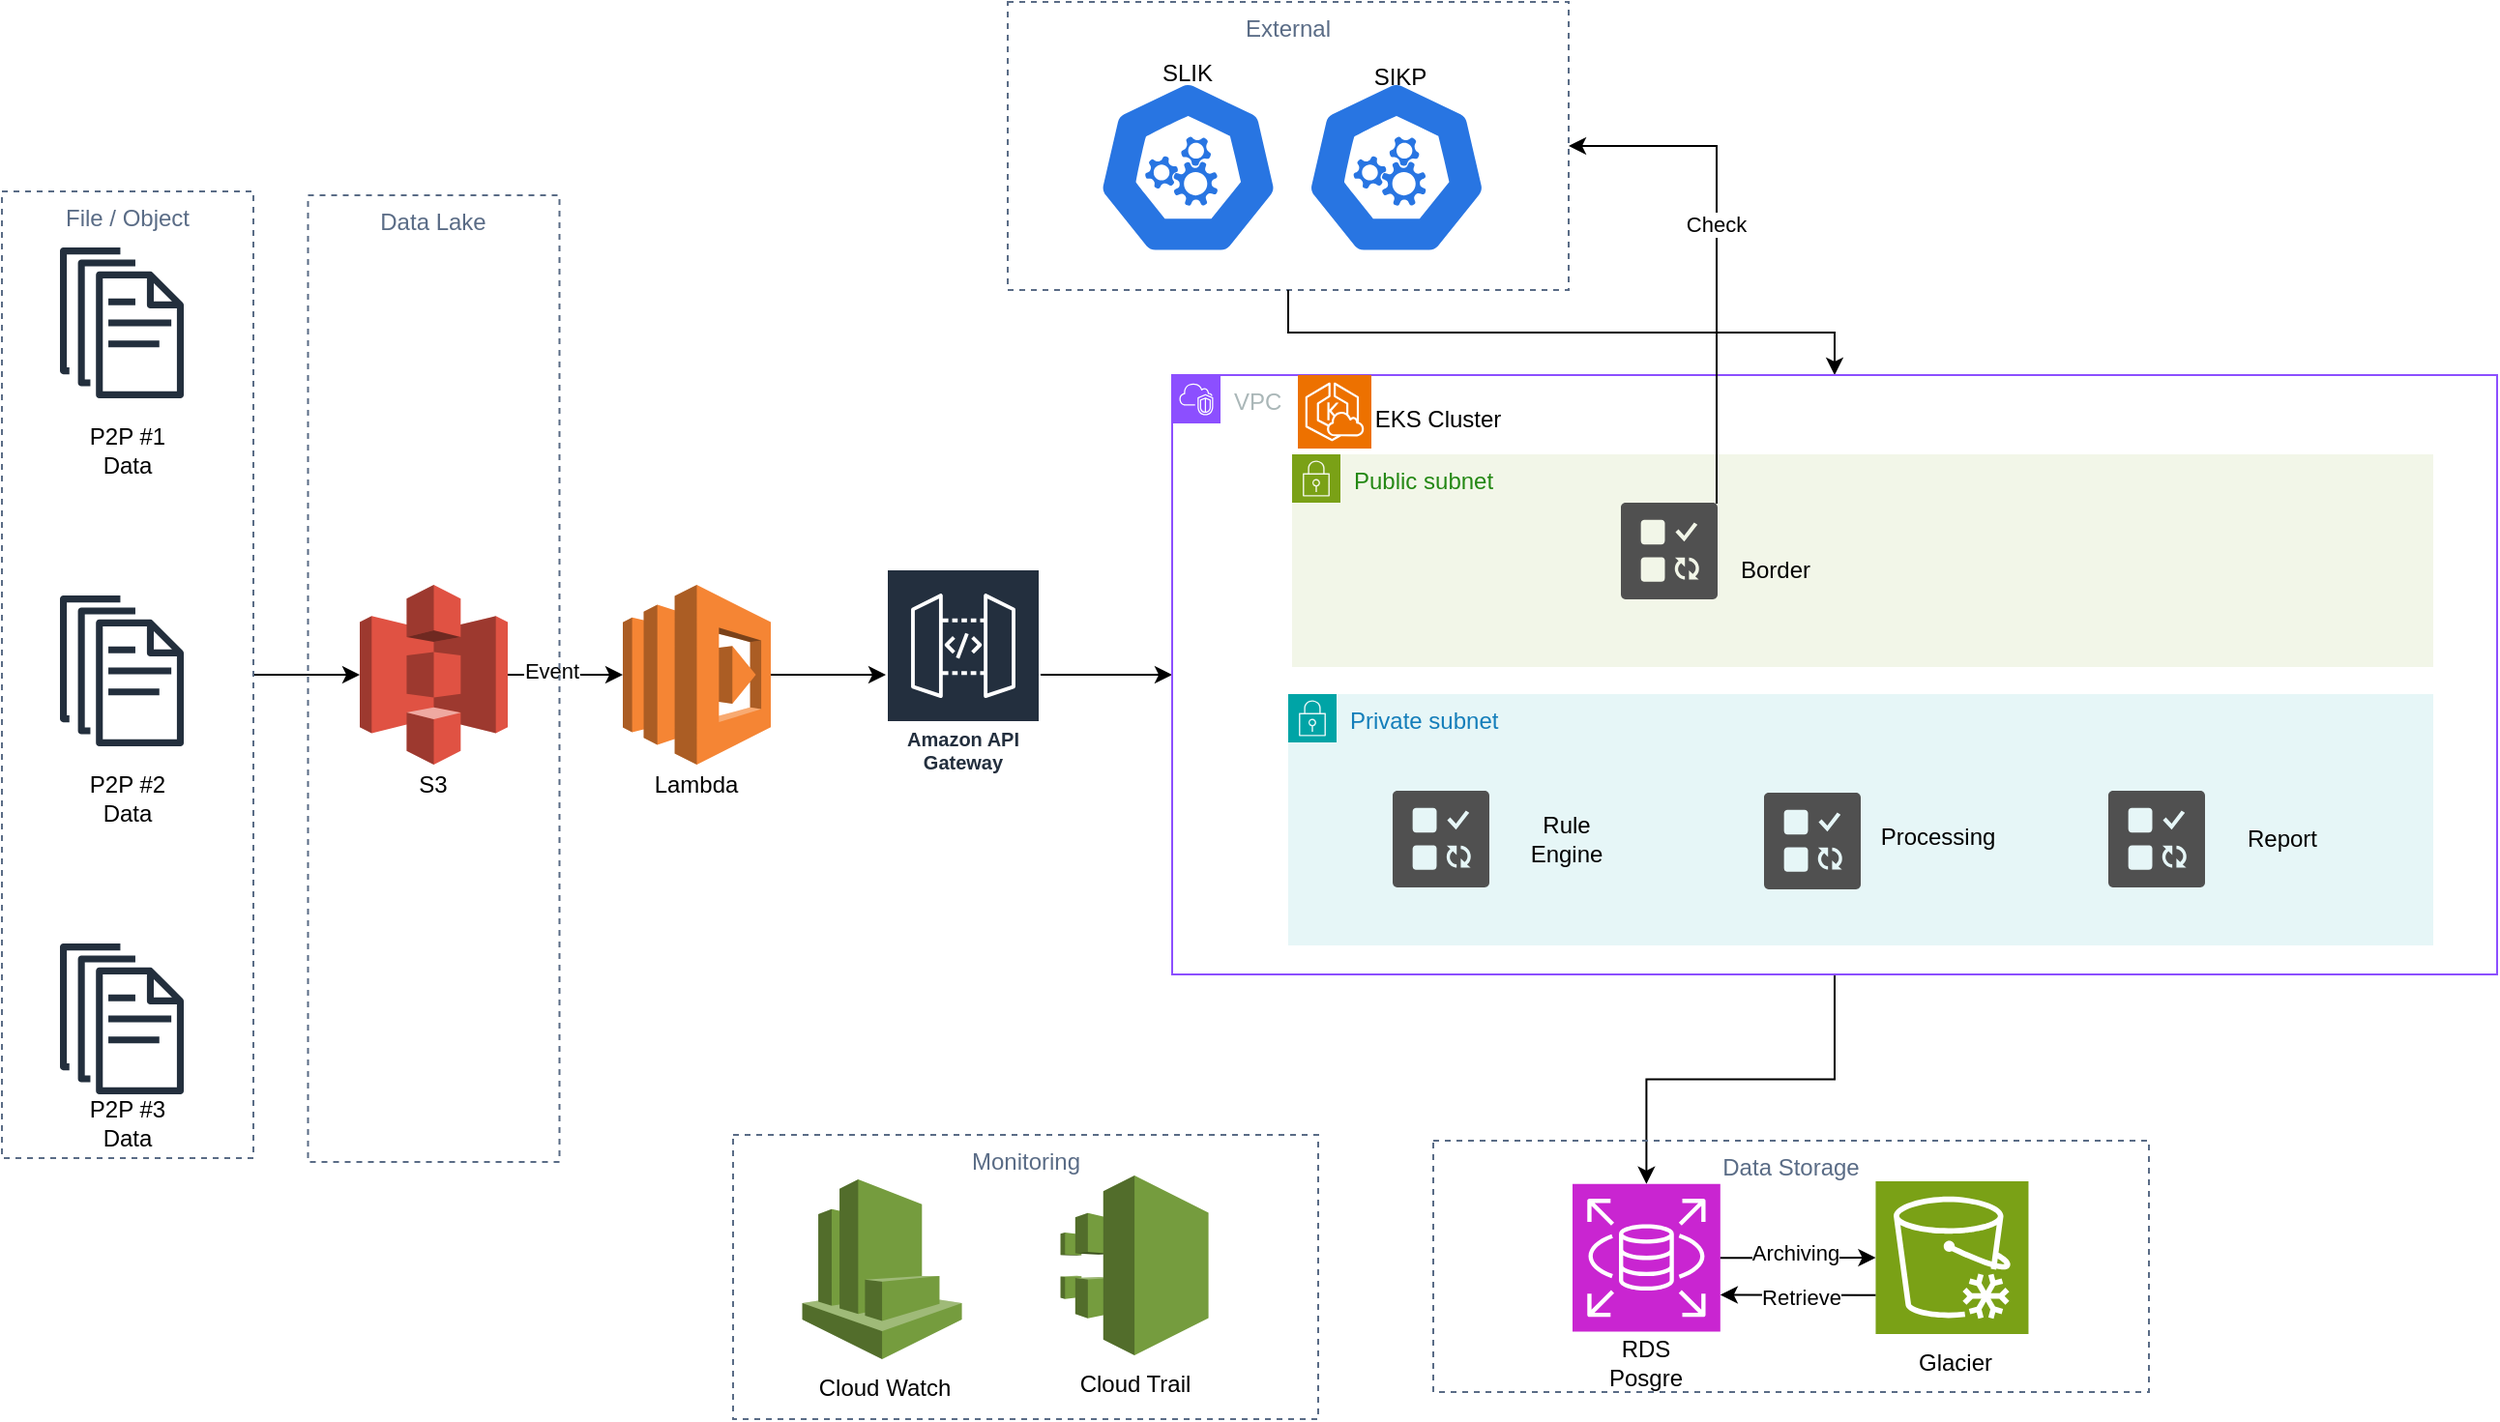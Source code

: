 <mxfile version="24.7.7">
  <diagram name="Page-1" id="P7n6opgQHWQnlDp3biXC">
    <mxGraphModel dx="550" dy="472" grid="1" gridSize="10" guides="1" tooltips="1" connect="1" arrows="1" fold="1" page="1" pageScale="1" pageWidth="1400" pageHeight="850" math="0" shadow="0">
      <root>
        <mxCell id="0" />
        <mxCell id="1" parent="0" />
        <mxCell id="me-fOevR-S1ejX5NIjo--43" value="External" style="fillColor=none;strokeColor=#5A6C86;dashed=1;verticalAlign=top;fontStyle=0;fontColor=#5A6C86;whiteSpace=wrap;html=1;" parent="1" vertex="1">
          <mxGeometry x="540" y="10" width="290" height="149" as="geometry" />
        </mxCell>
        <mxCell id="me-fOevR-S1ejX5NIjo--51" value="Public subnet" style="points=[[0,0],[0.25,0],[0.5,0],[0.75,0],[1,0],[1,0.25],[1,0.5],[1,0.75],[1,1],[0.75,1],[0.5,1],[0.25,1],[0,1],[0,0.75],[0,0.5],[0,0.25]];outlineConnect=0;gradientColor=none;html=1;whiteSpace=wrap;fontSize=12;fontStyle=0;container=1;pointerEvents=0;collapsible=0;recursiveResize=0;shape=mxgraph.aws4.group;grIcon=mxgraph.aws4.group_security_group;grStroke=0;strokeColor=#7AA116;fillColor=#F2F6E8;verticalAlign=top;align=left;spacingLeft=30;fontColor=#248814;dashed=0;" parent="1" vertex="1">
          <mxGeometry x="687" y="244" width="590" height="110" as="geometry" />
        </mxCell>
        <mxCell id="me-fOevR-S1ejX5NIjo--29" value="" style="edgeStyle=orthogonalEdgeStyle;rounded=0;orthogonalLoop=1;jettySize=auto;html=1;" parent="1" source="me-fOevR-S1ejX5NIjo--49" target="me-fOevR-S1ejX5NIjo--28" edge="1">
          <mxGeometry relative="1" as="geometry">
            <mxPoint x="793" y="409" as="sourcePoint" />
          </mxGeometry>
        </mxCell>
        <mxCell id="me-fOevR-S1ejX5NIjo--9" value="" style="edgeStyle=orthogonalEdgeStyle;rounded=0;orthogonalLoop=1;jettySize=auto;html=1;" parent="1" source="me-fOevR-S1ejX5NIjo--1" target="me-fOevR-S1ejX5NIjo--8" edge="1">
          <mxGeometry relative="1" as="geometry" />
        </mxCell>
        <mxCell id="me-fOevR-S1ejX5NIjo--80" value="Event" style="edgeLabel;html=1;align=center;verticalAlign=middle;resizable=0;points=[];" parent="me-fOevR-S1ejX5NIjo--9" vertex="1" connectable="0">
          <mxGeometry x="0.134" y="2" relative="1" as="geometry">
            <mxPoint x="-11" as="offset" />
          </mxGeometry>
        </mxCell>
        <mxCell id="me-fOevR-S1ejX5NIjo--1" value="" style="outlineConnect=0;dashed=0;verticalLabelPosition=bottom;verticalAlign=top;align=center;html=1;shape=mxgraph.aws3.s3;fillColor=#E05243;gradientColor=none;" parent="1" vertex="1">
          <mxGeometry x="205" y="311.5" width="76.5" height="93" as="geometry" />
        </mxCell>
        <mxCell id="me-fOevR-S1ejX5NIjo--7" style="edgeStyle=orthogonalEdgeStyle;rounded=0;orthogonalLoop=1;jettySize=auto;html=1;entryX=0;entryY=0.5;entryDx=0;entryDy=0;entryPerimeter=0;" parent="1" source="me-fOevR-S1ejX5NIjo--6" target="me-fOevR-S1ejX5NIjo--1" edge="1">
          <mxGeometry relative="1" as="geometry" />
        </mxCell>
        <mxCell id="me-fOevR-S1ejX5NIjo--11" value="" style="edgeStyle=orthogonalEdgeStyle;rounded=0;orthogonalLoop=1;jettySize=auto;html=1;" parent="1" source="me-fOevR-S1ejX5NIjo--30" target="me-fOevR-S1ejX5NIjo--49" edge="1">
          <mxGeometry relative="1" as="geometry">
            <mxPoint x="550" y="329" as="targetPoint" />
          </mxGeometry>
        </mxCell>
        <mxCell id="me-fOevR-S1ejX5NIjo--8" value="" style="outlineConnect=0;dashed=0;verticalLabelPosition=bottom;verticalAlign=top;align=center;html=1;shape=mxgraph.aws3.lambda;fillColor=#F58534;gradientColor=none;" parent="1" vertex="1">
          <mxGeometry x="341" y="311.5" width="76.5" height="93" as="geometry" />
        </mxCell>
        <mxCell id="me-fOevR-S1ejX5NIjo--23" value="" style="aspect=fixed;sketch=0;html=1;dashed=0;whitespace=wrap;verticalLabelPosition=bottom;verticalAlign=top;fillColor=#2875E2;strokeColor=#ffffff;points=[[0.005,0.63,0],[0.1,0.2,0],[0.9,0.2,0],[0.5,0,0],[0.995,0.63,0],[0.72,0.99,0],[0.5,1,0],[0.28,0.99,0]];shape=mxgraph.kubernetes.icon2;prIcon=api" parent="1" vertex="1">
          <mxGeometry x="586" y="50.2" width="94.58" height="90.8" as="geometry" />
        </mxCell>
        <mxCell id="me-fOevR-S1ejX5NIjo--24" value="" style="aspect=fixed;sketch=0;html=1;dashed=0;whitespace=wrap;verticalLabelPosition=bottom;verticalAlign=top;fillColor=#2875E2;strokeColor=#ffffff;points=[[0.005,0.63,0],[0.1,0.2,0],[0.9,0.2,0],[0.5,0,0],[0.995,0.63,0],[0.72,0.99,0],[0.5,1,0],[0.28,0.99,0]];shape=mxgraph.kubernetes.icon2;prIcon=api" parent="1" vertex="1">
          <mxGeometry x="693.71" y="50.2" width="94.58" height="90.8" as="geometry" />
        </mxCell>
        <mxCell id="me-fOevR-S1ejX5NIjo--34" value="SLIK" style="text;html=1;align=center;verticalAlign=middle;whiteSpace=wrap;rounded=0;" parent="1" vertex="1">
          <mxGeometry x="603.29" y="32.2" width="60" height="30" as="geometry" />
        </mxCell>
        <mxCell id="me-fOevR-S1ejX5NIjo--35" value="SIKP" style="text;html=1;align=center;verticalAlign=middle;whiteSpace=wrap;rounded=0;" parent="1" vertex="1">
          <mxGeometry x="713" y="34.2" width="60" height="30" as="geometry" />
        </mxCell>
        <mxCell id="me-fOevR-S1ejX5NIjo--58" value="" style="edgeStyle=orthogonalEdgeStyle;rounded=0;orthogonalLoop=1;jettySize=auto;html=1;entryX=0.5;entryY=0;entryDx=0;entryDy=0;" parent="1" source="me-fOevR-S1ejX5NIjo--43" target="me-fOevR-S1ejX5NIjo--49" edge="1">
          <mxGeometry relative="1" as="geometry" />
        </mxCell>
        <mxCell id="me-fOevR-S1ejX5NIjo--46" value="" style="edgeStyle=orthogonalEdgeStyle;rounded=0;orthogonalLoop=1;jettySize=auto;html=1;" parent="1" source="me-fOevR-S1ejX5NIjo--8" target="me-fOevR-S1ejX5NIjo--30" edge="1">
          <mxGeometry relative="1" as="geometry">
            <mxPoint x="377" y="329" as="sourcePoint" />
            <mxPoint x="550" y="329" as="targetPoint" />
          </mxGeometry>
        </mxCell>
        <mxCell id="me-fOevR-S1ejX5NIjo--30" value="Amazon API Gateway" style="sketch=0;outlineConnect=0;fontColor=#232F3E;gradientColor=none;strokeColor=#ffffff;fillColor=#232F3E;dashed=0;verticalLabelPosition=middle;verticalAlign=bottom;align=center;html=1;whiteSpace=wrap;fontSize=10;fontStyle=1;spacing=3;shape=mxgraph.aws4.productIcon;prIcon=mxgraph.aws4.api_gateway;" parent="1" vertex="1">
          <mxGeometry x="477" y="303" width="80" height="110" as="geometry" />
        </mxCell>
        <mxCell id="me-fOevR-S1ejX5NIjo--49" value="VPC" style="points=[[0,0],[0.25,0],[0.5,0],[0.75,0],[1,0],[1,0.25],[1,0.5],[1,0.75],[1,1],[0.75,1],[0.5,1],[0.25,1],[0,1],[0,0.75],[0,0.5],[0,0.25]];outlineConnect=0;gradientColor=none;html=1;whiteSpace=wrap;fontSize=12;fontStyle=0;container=1;pointerEvents=0;collapsible=0;recursiveResize=0;shape=mxgraph.aws4.group;grIcon=mxgraph.aws4.group_vpc2;strokeColor=#8C4FFF;fillColor=none;verticalAlign=top;align=left;spacingLeft=30;fontColor=#AAB7B8;dashed=0;" parent="1" vertex="1">
          <mxGeometry x="625" y="203" width="685" height="310" as="geometry" />
        </mxCell>
        <mxCell id="me-fOevR-S1ejX5NIjo--53" value="Private subnet" style="points=[[0,0],[0.25,0],[0.5,0],[0.75,0],[1,0],[1,0.25],[1,0.5],[1,0.75],[1,1],[0.75,1],[0.5,1],[0.25,1],[0,1],[0,0.75],[0,0.5],[0,0.25]];outlineConnect=0;gradientColor=none;html=1;whiteSpace=wrap;fontSize=12;fontStyle=0;container=1;pointerEvents=0;collapsible=0;recursiveResize=0;shape=mxgraph.aws4.group;grIcon=mxgraph.aws4.group_security_group;grStroke=0;strokeColor=#00A4A6;fillColor=#E6F6F7;verticalAlign=top;align=left;spacingLeft=30;fontColor=#147EBA;dashed=0;" parent="me-fOevR-S1ejX5NIjo--49" vertex="1">
          <mxGeometry x="60" y="165" width="592" height="130" as="geometry" />
        </mxCell>
        <mxCell id="me-fOevR-S1ejX5NIjo--55" value="" style="group" parent="me-fOevR-S1ejX5NIjo--53" vertex="1" connectable="0">
          <mxGeometry x="54" y="50" width="120" height="50" as="geometry" />
        </mxCell>
        <mxCell id="me-fOevR-S1ejX5NIjo--13" value="" style="sketch=0;pointerEvents=1;shadow=0;dashed=0;html=1;strokeColor=none;labelPosition=center;verticalLabelPosition=bottom;verticalAlign=top;align=center;fillColor=#505050;shape=mxgraph.mscae.oms.jobs;movable=1;resizable=1;rotatable=1;deletable=1;editable=1;locked=0;connectable=1;" parent="me-fOevR-S1ejX5NIjo--55" vertex="1">
          <mxGeometry width="50" height="50" as="geometry" />
        </mxCell>
        <mxCell id="me-fOevR-S1ejX5NIjo--16" value="Rule Engine" style="text;html=1;align=center;verticalAlign=middle;whiteSpace=wrap;rounded=0;movable=1;resizable=1;rotatable=1;deletable=1;editable=1;locked=0;connectable=1;" parent="me-fOevR-S1ejX5NIjo--55" vertex="1">
          <mxGeometry x="60" y="10" width="60" height="30" as="geometry" />
        </mxCell>
        <mxCell id="me-fOevR-S1ejX5NIjo--56" value="" style="group" parent="me-fOevR-S1ejX5NIjo--53" vertex="1" connectable="0">
          <mxGeometry x="246" y="51" width="120" height="50" as="geometry" />
        </mxCell>
        <mxCell id="me-fOevR-S1ejX5NIjo--14" value="" style="sketch=0;pointerEvents=1;shadow=0;dashed=0;html=1;strokeColor=none;labelPosition=center;verticalLabelPosition=bottom;verticalAlign=top;align=center;fillColor=#505050;shape=mxgraph.mscae.oms.jobs;movable=1;resizable=1;rotatable=1;deletable=1;editable=1;locked=0;connectable=1;" parent="me-fOevR-S1ejX5NIjo--56" vertex="1">
          <mxGeometry width="50" height="50" as="geometry" />
        </mxCell>
        <mxCell id="me-fOevR-S1ejX5NIjo--17" value="Processing" style="text;html=1;align=center;verticalAlign=middle;whiteSpace=wrap;rounded=0;movable=1;resizable=1;rotatable=1;deletable=1;editable=1;locked=0;connectable=1;" parent="me-fOevR-S1ejX5NIjo--56" vertex="1">
          <mxGeometry x="60" y="8" width="60" height="30" as="geometry" />
        </mxCell>
        <mxCell id="me-fOevR-S1ejX5NIjo--57" value="" style="group" parent="me-fOevR-S1ejX5NIjo--53" vertex="1" connectable="0">
          <mxGeometry x="424" y="50" width="120" height="50" as="geometry" />
        </mxCell>
        <mxCell id="me-fOevR-S1ejX5NIjo--15" value="" style="sketch=0;pointerEvents=1;shadow=0;dashed=0;html=1;strokeColor=none;labelPosition=center;verticalLabelPosition=bottom;verticalAlign=top;align=center;fillColor=#505050;shape=mxgraph.mscae.oms.jobs;movable=1;resizable=1;rotatable=1;deletable=1;editable=1;locked=0;connectable=1;" parent="me-fOevR-S1ejX5NIjo--57" vertex="1">
          <mxGeometry width="50" height="50" as="geometry" />
        </mxCell>
        <mxCell id="me-fOevR-S1ejX5NIjo--45" value="Report" style="text;html=1;align=center;verticalAlign=middle;whiteSpace=wrap;rounded=0;movable=1;resizable=1;rotatable=1;deletable=1;editable=1;locked=0;connectable=1;" parent="me-fOevR-S1ejX5NIjo--57" vertex="1">
          <mxGeometry x="60" y="10" width="60" height="30" as="geometry" />
        </mxCell>
        <mxCell id="me-fOevR-S1ejX5NIjo--54" value="" style="group" parent="me-fOevR-S1ejX5NIjo--49" vertex="1" connectable="0">
          <mxGeometry x="232" y="66" width="120" height="50" as="geometry" />
        </mxCell>
        <mxCell id="me-fOevR-S1ejX5NIjo--18" value="Border" style="text;html=1;align=center;verticalAlign=middle;whiteSpace=wrap;rounded=0;movable=1;resizable=1;rotatable=1;deletable=1;editable=1;locked=0;connectable=1;" parent="me-fOevR-S1ejX5NIjo--54" vertex="1">
          <mxGeometry x="50" y="20" width="60" height="30" as="geometry" />
        </mxCell>
        <mxCell id="me-fOevR-S1ejX5NIjo--12" value="" style="sketch=0;pointerEvents=1;shadow=0;dashed=0;html=1;strokeColor=none;labelPosition=center;verticalLabelPosition=bottom;verticalAlign=top;align=center;fillColor=#505050;shape=mxgraph.mscae.oms.jobs;movable=1;resizable=1;rotatable=1;deletable=1;editable=1;locked=0;connectable=1;" parent="me-fOevR-S1ejX5NIjo--54" vertex="1">
          <mxGeometry width="50" height="50" as="geometry" />
        </mxCell>
        <mxCell id="me-fOevR-S1ejX5NIjo--59" value="" style="sketch=0;points=[[0,0,0],[0.25,0,0],[0.5,0,0],[0.75,0,0],[1,0,0],[0,1,0],[0.25,1,0],[0.5,1,0],[0.75,1,0],[1,1,0],[0,0.25,0],[0,0.5,0],[0,0.75,0],[1,0.25,0],[1,0.5,0],[1,0.75,0]];outlineConnect=0;fontColor=#232F3E;fillColor=#ED7100;strokeColor=#ffffff;dashed=0;verticalLabelPosition=bottom;verticalAlign=top;align=center;html=1;fontSize=12;fontStyle=0;aspect=fixed;shape=mxgraph.aws4.resourceIcon;resIcon=mxgraph.aws4.eks_cloud;" parent="me-fOevR-S1ejX5NIjo--49" vertex="1">
          <mxGeometry x="65" width="38" height="38" as="geometry" />
        </mxCell>
        <mxCell id="me-fOevR-S1ejX5NIjo--63" value="EKS Cluster" style="text;html=1;align=center;verticalAlign=middle;whiteSpace=wrap;rounded=0;" parent="me-fOevR-S1ejX5NIjo--49" vertex="1">
          <mxGeometry x="85" y="8" width="105" height="30" as="geometry" />
        </mxCell>
        <mxCell id="me-fOevR-S1ejX5NIjo--52" style="edgeStyle=orthogonalEdgeStyle;rounded=0;orthogonalLoop=1;jettySize=auto;html=1;entryX=1;entryY=0.5;entryDx=0;entryDy=0;exitX=0.99;exitY=0.01;exitDx=0;exitDy=0;exitPerimeter=0;" parent="1" source="me-fOevR-S1ejX5NIjo--12" target="me-fOevR-S1ejX5NIjo--43" edge="1">
          <mxGeometry relative="1" as="geometry" />
        </mxCell>
        <mxCell id="me-fOevR-S1ejX5NIjo--79" value="Check" style="edgeLabel;html=1;align=center;verticalAlign=middle;resizable=0;points=[];" parent="me-fOevR-S1ejX5NIjo--52" vertex="1" connectable="0">
          <mxGeometry x="0.11" y="1" relative="1" as="geometry">
            <mxPoint as="offset" />
          </mxGeometry>
        </mxCell>
        <mxCell id="me-fOevR-S1ejX5NIjo--60" value="" style="group" parent="1" vertex="1" connectable="0">
          <mxGeometry x="20" y="108" width="130" height="500" as="geometry" />
        </mxCell>
        <mxCell id="me-fOevR-S1ejX5NIjo--3" value="" style="sketch=0;outlineConnect=0;fontColor=#232F3E;gradientColor=none;fillColor=#232F3D;strokeColor=none;dashed=0;verticalLabelPosition=bottom;verticalAlign=top;align=center;html=1;fontSize=12;fontStyle=0;aspect=fixed;pointerEvents=1;shape=mxgraph.aws4.documents;" parent="me-fOevR-S1ejX5NIjo--60" vertex="1">
          <mxGeometry x="30" y="29" width="64" height="78" as="geometry" />
        </mxCell>
        <mxCell id="me-fOevR-S1ejX5NIjo--4" value="" style="sketch=0;outlineConnect=0;fontColor=#232F3E;gradientColor=none;fillColor=#232F3D;strokeColor=none;dashed=0;verticalLabelPosition=bottom;verticalAlign=top;align=center;html=1;fontSize=12;fontStyle=0;aspect=fixed;pointerEvents=1;shape=mxgraph.aws4.documents;" parent="me-fOevR-S1ejX5NIjo--60" vertex="1">
          <mxGeometry x="30" y="209" width="64" height="78" as="geometry" />
        </mxCell>
        <mxCell id="me-fOevR-S1ejX5NIjo--5" value="" style="sketch=0;outlineConnect=0;fontColor=#232F3E;gradientColor=none;fillColor=#232F3D;strokeColor=none;dashed=0;verticalLabelPosition=bottom;verticalAlign=top;align=center;html=1;fontSize=12;fontStyle=0;aspect=fixed;pointerEvents=1;shape=mxgraph.aws4.documents;" parent="me-fOevR-S1ejX5NIjo--60" vertex="1">
          <mxGeometry x="30" y="389" width="64" height="78" as="geometry" />
        </mxCell>
        <mxCell id="me-fOevR-S1ejX5NIjo--6" value="File / Object" style="fillColor=none;strokeColor=#5A6C86;dashed=1;verticalAlign=top;fontStyle=0;fontColor=#5A6C86;whiteSpace=wrap;html=1;" parent="me-fOevR-S1ejX5NIjo--60" vertex="1">
          <mxGeometry width="130" height="500" as="geometry" />
        </mxCell>
        <mxCell id="me-fOevR-S1ejX5NIjo--38" value="P2P #1 Data" style="text;html=1;align=center;verticalAlign=middle;whiteSpace=wrap;rounded=0;" parent="me-fOevR-S1ejX5NIjo--60" vertex="1">
          <mxGeometry x="35" y="119" width="60" height="30" as="geometry" />
        </mxCell>
        <mxCell id="me-fOevR-S1ejX5NIjo--39" value="P2P #2 Data" style="text;html=1;align=center;verticalAlign=middle;whiteSpace=wrap;rounded=0;" parent="me-fOevR-S1ejX5NIjo--60" vertex="1">
          <mxGeometry x="35" y="299" width="60" height="30" as="geometry" />
        </mxCell>
        <mxCell id="me-fOevR-S1ejX5NIjo--40" value="P2P #3 Data" style="text;html=1;align=center;verticalAlign=middle;whiteSpace=wrap;rounded=0;" parent="me-fOevR-S1ejX5NIjo--60" vertex="1">
          <mxGeometry x="35" y="467" width="60" height="30" as="geometry" />
        </mxCell>
        <mxCell id="me-fOevR-S1ejX5NIjo--61" value="S3" style="text;html=1;align=center;verticalAlign=middle;whiteSpace=wrap;rounded=0;" parent="1" vertex="1">
          <mxGeometry x="213.25" y="400" width="60" height="30" as="geometry" />
        </mxCell>
        <mxCell id="me-fOevR-S1ejX5NIjo--62" value="Lambda" style="text;html=1;align=center;verticalAlign=middle;whiteSpace=wrap;rounded=0;" parent="1" vertex="1">
          <mxGeometry x="349.25" y="400" width="60" height="30" as="geometry" />
        </mxCell>
        <mxCell id="me-fOevR-S1ejX5NIjo--70" value="Data Lake" style="fillColor=none;strokeColor=#5A6C86;dashed=1;verticalAlign=top;fontStyle=0;fontColor=#5A6C86;whiteSpace=wrap;html=1;" parent="1" vertex="1">
          <mxGeometry x="178.25" y="110" width="130" height="500" as="geometry" />
        </mxCell>
        <mxCell id="me-fOevR-S1ejX5NIjo--77" value="" style="group" parent="1" vertex="1" connectable="0">
          <mxGeometry x="398" y="596" width="302.5" height="147" as="geometry" />
        </mxCell>
        <mxCell id="me-fOevR-S1ejX5NIjo--36" value="" style="outlineConnect=0;dashed=0;verticalLabelPosition=bottom;verticalAlign=top;align=center;html=1;shape=mxgraph.aws3.cloudwatch;fillColor=#759C3E;gradientColor=none;" parent="me-fOevR-S1ejX5NIjo--77" vertex="1">
          <mxGeometry x="35.79" y="23" width="82.5" height="93" as="geometry" />
        </mxCell>
        <mxCell id="me-fOevR-S1ejX5NIjo--37" value="" style="outlineConnect=0;dashed=0;verticalLabelPosition=bottom;verticalAlign=top;align=center;html=1;shape=mxgraph.aws3.cloudtrail;fillColor=#759C3E;gradientColor=none;" parent="me-fOevR-S1ejX5NIjo--77" vertex="1">
          <mxGeometry x="169.29" y="21" width="76.5" height="93" as="geometry" />
        </mxCell>
        <mxCell id="me-fOevR-S1ejX5NIjo--71" value="Cloud Trail" style="text;html=1;align=center;verticalAlign=middle;whiteSpace=wrap;rounded=0;" parent="me-fOevR-S1ejX5NIjo--77" vertex="1">
          <mxGeometry x="177.54" y="114" width="60" height="30" as="geometry" />
        </mxCell>
        <mxCell id="me-fOevR-S1ejX5NIjo--75" value="Cloud Watch" style="text;html=1;align=center;verticalAlign=middle;resizable=0;points=[];autosize=1;strokeColor=none;fillColor=none;" parent="me-fOevR-S1ejX5NIjo--77" vertex="1">
          <mxGeometry x="32.5" y="116" width="90" height="30" as="geometry" />
        </mxCell>
        <mxCell id="me-fOevR-S1ejX5NIjo--76" value="Monitoring" style="fillColor=none;strokeColor=#5A6C86;dashed=1;verticalAlign=top;fontStyle=0;fontColor=#5A6C86;whiteSpace=wrap;html=1;" parent="me-fOevR-S1ejX5NIjo--77" vertex="1">
          <mxGeometry width="302.5" height="147" as="geometry" />
        </mxCell>
        <mxCell id="me-fOevR-S1ejX5NIjo--78" value="" style="group" parent="1" vertex="1" connectable="0">
          <mxGeometry x="760" y="599" width="370" height="130" as="geometry" />
        </mxCell>
        <mxCell id="me-fOevR-S1ejX5NIjo--50" value="" style="group" parent="me-fOevR-S1ejX5NIjo--78" vertex="1" connectable="0">
          <mxGeometry x="72" y="21" width="248" height="79" as="geometry" />
        </mxCell>
        <mxCell id="me-fOevR-S1ejX5NIjo--28" value="" style="sketch=0;points=[[0,0,0],[0.25,0,0],[0.5,0,0],[0.75,0,0],[1,0,0],[0,1,0],[0.25,1,0],[0.5,1,0],[0.75,1,0],[1,1,0],[0,0.25,0],[0,0.5,0],[0,0.75,0],[1,0.25,0],[1,0.5,0],[1,0.75,0]];outlineConnect=0;fontColor=#232F3E;fillColor=#C925D1;strokeColor=#ffffff;dashed=0;verticalLabelPosition=bottom;verticalAlign=top;align=center;html=1;fontSize=12;fontStyle=0;aspect=fixed;shape=mxgraph.aws4.resourceIcon;resIcon=mxgraph.aws4.rds;" parent="me-fOevR-S1ejX5NIjo--50" vertex="1">
          <mxGeometry y="1.396" width="76.407" height="76.407" as="geometry" />
        </mxCell>
        <mxCell id="me-fOevR-S1ejX5NIjo--31" value="" style="sketch=0;points=[[0,0,0],[0.25,0,0],[0.5,0,0],[0.75,0,0],[1,0,0],[0,1,0],[0.25,1,0],[0.5,1,0],[0.75,1,0],[1,1,0],[0,0.25,0],[0,0.5,0],[0,0.75,0],[1,0.25,0],[1,0.5,0],[1,0.75,0]];outlineConnect=0;fontColor=#232F3E;fillColor=#7AA116;strokeColor=#ffffff;dashed=0;verticalLabelPosition=bottom;verticalAlign=top;align=center;html=1;fontSize=12;fontStyle=0;aspect=fixed;shape=mxgraph.aws4.resourceIcon;resIcon=mxgraph.aws4.glacier;" parent="me-fOevR-S1ejX5NIjo--50" vertex="1">
          <mxGeometry x="156.729" width="79" height="79" as="geometry" />
        </mxCell>
        <mxCell id="me-fOevR-S1ejX5NIjo--32" style="edgeStyle=orthogonalEdgeStyle;rounded=0;orthogonalLoop=1;jettySize=auto;html=1;entryX=0;entryY=0.5;entryDx=0;entryDy=0;entryPerimeter=0;" parent="me-fOevR-S1ejX5NIjo--50" source="me-fOevR-S1ejX5NIjo--28" target="me-fOevR-S1ejX5NIjo--31" edge="1">
          <mxGeometry relative="1" as="geometry" />
        </mxCell>
        <mxCell id="me-fOevR-S1ejX5NIjo--67" value="Archiving" style="edgeLabel;html=1;align=center;verticalAlign=middle;resizable=0;points=[];" parent="me-fOevR-S1ejX5NIjo--32" vertex="1" connectable="0">
          <mxGeometry x="-0.046" y="3" relative="1" as="geometry">
            <mxPoint as="offset" />
          </mxGeometry>
        </mxCell>
        <mxCell id="me-fOevR-S1ejX5NIjo--33" style="edgeStyle=orthogonalEdgeStyle;rounded=0;orthogonalLoop=1;jettySize=auto;html=1;entryX=1;entryY=0.75;entryDx=0;entryDy=0;entryPerimeter=0;" parent="me-fOevR-S1ejX5NIjo--50" source="me-fOevR-S1ejX5NIjo--31" target="me-fOevR-S1ejX5NIjo--28" edge="1">
          <mxGeometry relative="1" as="geometry">
            <Array as="points">
              <mxPoint x="147.509" y="58.851" />
              <mxPoint x="147.509" y="58.851" />
            </Array>
          </mxGeometry>
        </mxCell>
        <mxCell id="me-fOevR-S1ejX5NIjo--68" value="Retrieve" style="edgeLabel;html=1;align=center;verticalAlign=middle;resizable=0;points=[];" parent="me-fOevR-S1ejX5NIjo--33" vertex="1" connectable="0">
          <mxGeometry x="-0.055" y="1" relative="1" as="geometry">
            <mxPoint x="-1" as="offset" />
          </mxGeometry>
        </mxCell>
        <mxCell id="me-fOevR-S1ejX5NIjo--64" value="RDS Posgre" style="text;html=1;align=center;verticalAlign=middle;whiteSpace=wrap;rounded=0;" parent="me-fOevR-S1ejX5NIjo--78" vertex="1">
          <mxGeometry x="80" y="100" width="60" height="30" as="geometry" />
        </mxCell>
        <mxCell id="me-fOevR-S1ejX5NIjo--65" value="Glacier" style="text;html=1;align=center;verticalAlign=middle;whiteSpace=wrap;rounded=0;" parent="me-fOevR-S1ejX5NIjo--78" vertex="1">
          <mxGeometry x="240" y="100" width="60" height="30" as="geometry" />
        </mxCell>
        <mxCell id="me-fOevR-S1ejX5NIjo--69" value="Data Storage" style="fillColor=none;strokeColor=#5A6C86;dashed=1;verticalAlign=top;fontStyle=0;fontColor=#5A6C86;whiteSpace=wrap;html=1;" parent="me-fOevR-S1ejX5NIjo--78" vertex="1">
          <mxGeometry width="370" height="130" as="geometry" />
        </mxCell>
      </root>
    </mxGraphModel>
  </diagram>
</mxfile>
